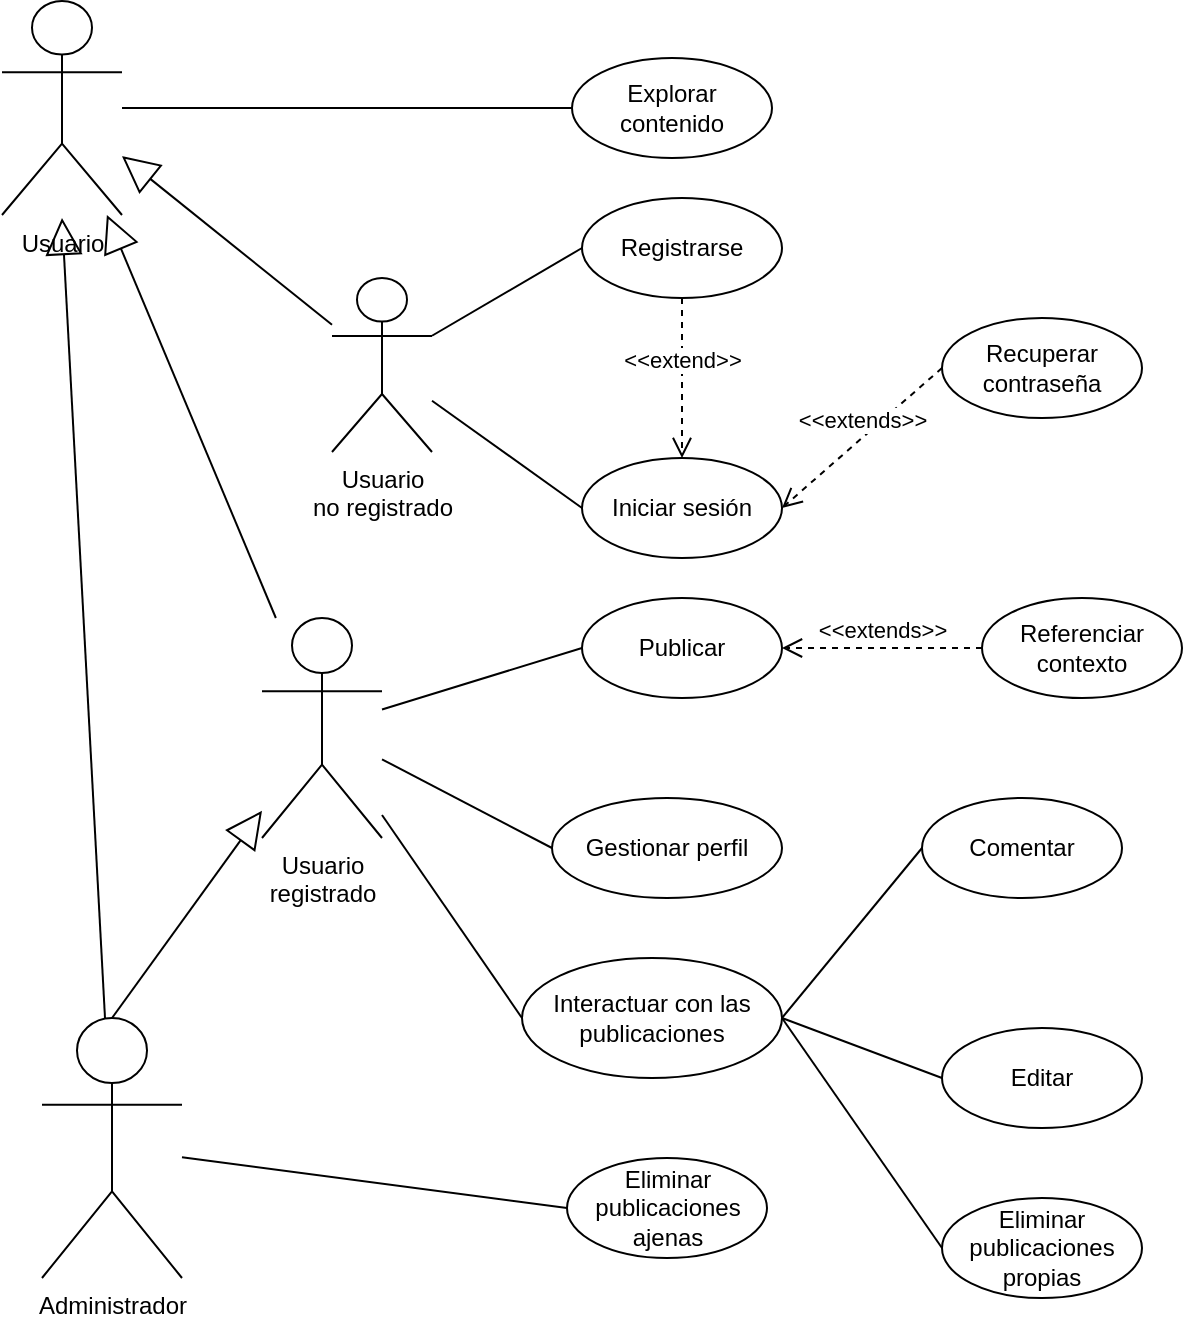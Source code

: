 <mxfile version="26.2.4">
  <diagram name="Página-1" id="7bljCttjSE_ZduePupPO">
    <mxGraphModel dx="1251" dy="576" grid="1" gridSize="10" guides="1" tooltips="1" connect="1" arrows="1" fold="1" page="1" pageScale="1" pageWidth="827" pageHeight="1169" math="0" shadow="0">
      <root>
        <mxCell id="0" />
        <mxCell id="1" parent="0" />
        <mxCell id="22" value="" style="curved=1;startArrow=none;endArrow=block;exitX=0.99;exitY=0.57;entryX=0.36;entryY=-0.01;" parent="1" edge="1">
          <mxGeometry relative="1" as="geometry">
            <Array as="points">
              <mxPoint x="364" y="280" />
              <mxPoint x="418" y="280" />
            </Array>
            <mxPoint x="577.377" y="141.716" as="sourcePoint" />
          </mxGeometry>
        </mxCell>
        <mxCell id="23" value="" style="curved=1;startArrow=none;endArrow=block;exitX=0.82;exitY=0;entryX=0;entryY=0.49;" parent="1" edge="1">
          <mxGeometry relative="1" as="geometry">
            <Array as="points">
              <mxPoint x="364" y="138" />
            </Array>
            <mxPoint x="562.616" y="113.087" as="sourcePoint" />
          </mxGeometry>
        </mxCell>
        <mxCell id="26" value="" style="curved=1;startArrow=none;endArrow=block;exitX=0.99;exitY=0.69;entryX=0.44;entryY=0.01;" parent="1" edge="1">
          <mxGeometry relative="1" as="geometry">
            <Array as="points">
              <mxPoint x="364" y="300" />
              <mxPoint x="418" y="300" />
            </Array>
            <mxPoint x="575.694" y="149.252" as="sourcePoint" />
          </mxGeometry>
        </mxCell>
        <mxCell id="29" value="" style="curved=1;startArrow=none;endArrow=block;exitX=0.75;exitY=1;entryX=0.46;entryY=0;" parent="1" edge="1">
          <mxGeometry relative="1" as="geometry">
            <Array as="points">
              <mxPoint x="364" y="320" />
              <mxPoint x="418" y="320" />
            </Array>
            <mxPoint x="559.207" y="55.356" as="sourcePoint" />
          </mxGeometry>
        </mxCell>
        <mxCell id="31" value="" style="curved=1;startArrow=none;endArrow=block;exitX=0.99;exitY=0.71;entryX=0.39;entryY=0;" parent="1" edge="1">
          <mxGeometry relative="1" as="geometry">
            <Array as="points">
              <mxPoint x="364" y="193" />
              <mxPoint x="857" y="193" />
            </Array>
            <mxPoint x="574.724" y="38.581" as="sourcePoint" />
          </mxGeometry>
        </mxCell>
        <mxCell id="qCNo01SNKq6QyHZmtWmA-31" value="Usuario&lt;div&gt;no&amp;nbsp;&lt;span style=&quot;background-color: transparent; color: light-dark(rgb(0, 0, 0), rgb(255, 255, 255));&quot;&gt;registrado&lt;/span&gt;&lt;/div&gt;" style="shape=umlActor;verticalLabelPosition=bottom;verticalAlign=top;html=1;outlineConnect=0;" parent="1" vertex="1">
          <mxGeometry x="225" y="350" width="50" height="87" as="geometry" />
        </mxCell>
        <mxCell id="wp9TlNlraOxQVLOvNRbi-34" value="Iniciar sesión" style="ellipse;whiteSpace=wrap;html=1;" parent="1" vertex="1">
          <mxGeometry x="350" y="440" width="100" height="50" as="geometry" />
        </mxCell>
        <mxCell id="wp9TlNlraOxQVLOvNRbi-37" value="&lt;p data-pm-slice=&quot;1 1 [&amp;quot;ordered_list&amp;quot;,{&amp;quot;spread&amp;quot;:true,&amp;quot;startingNumber&amp;quot;:1,&amp;quot;start&amp;quot;:56,&amp;quot;end&amp;quot;:478},&amp;quot;regular_list_item&amp;quot;,{&amp;quot;start&amp;quot;:56,&amp;quot;end&amp;quot;:147},&amp;quot;list&amp;quot;,{&amp;quot;spread&amp;quot;:false,&amp;quot;start&amp;quot;:88,&amp;quot;end&amp;quot;:147},&amp;quot;regular_list_item&amp;quot;,{&amp;quot;start&amp;quot;:88,&amp;quot;end&amp;quot;:101}]&quot;&gt;Registrarse&lt;/p&gt;" style="ellipse;whiteSpace=wrap;html=1;" parent="1" vertex="1">
          <mxGeometry x="350" y="310" width="100" height="50" as="geometry" />
        </mxCell>
        <mxCell id="wp9TlNlraOxQVLOvNRbi-39" value="Comentar" style="ellipse;whiteSpace=wrap;html=1;" parent="1" vertex="1">
          <mxGeometry x="520" y="610" width="100" height="50" as="geometry" />
        </mxCell>
        <mxCell id="wp9TlNlraOxQVLOvNRbi-41" value="Interactuar con las publicaciones" style="ellipse;whiteSpace=wrap;html=1;" parent="1" vertex="1">
          <mxGeometry x="320" y="690" width="130" height="60" as="geometry" />
        </mxCell>
        <mxCell id="wp9TlNlraOxQVLOvNRbi-45" value="&lt;p data-pm-slice=&quot;1 1 [&amp;quot;ordered_list&amp;quot;,{&amp;quot;spread&amp;quot;:true,&amp;quot;startingNumber&amp;quot;:1,&amp;quot;start&amp;quot;:56,&amp;quot;end&amp;quot;:478},&amp;quot;regular_list_item&amp;quot;,{&amp;quot;start&amp;quot;:56,&amp;quot;end&amp;quot;:147},&amp;quot;list&amp;quot;,{&amp;quot;spread&amp;quot;:false,&amp;quot;start&amp;quot;:88,&amp;quot;end&amp;quot;:147},&amp;quot;regular_list_item&amp;quot;,{&amp;quot;start&amp;quot;:125,&amp;quot;end&amp;quot;:147}]&quot;&gt;Recuperar contraseña&lt;/p&gt;" style="ellipse;whiteSpace=wrap;html=1;" parent="1" vertex="1">
          <mxGeometry x="530" y="370" width="100" height="50" as="geometry" />
        </mxCell>
        <mxCell id="sT7XNNBiZ8bP1vPra6IX-31" value="&amp;lt;&amp;lt;extends&amp;gt;&amp;gt;" style="html=1;verticalAlign=bottom;endArrow=open;dashed=1;endSize=8;curved=0;rounded=0;exitX=0;exitY=0.5;exitDx=0;exitDy=0;entryX=1;entryY=0.5;entryDx=0;entryDy=0;" edge="1" parent="1" source="wp9TlNlraOxQVLOvNRbi-45" target="wp9TlNlraOxQVLOvNRbi-34">
          <mxGeometry relative="1" as="geometry">
            <mxPoint x="750" y="410" as="sourcePoint" />
            <mxPoint x="600" y="410" as="targetPoint" />
          </mxGeometry>
        </mxCell>
        <mxCell id="sT7XNNBiZ8bP1vPra6IX-34" value="Usuario&lt;div&gt;registrado&lt;/div&gt;" style="shape=umlActor;verticalLabelPosition=bottom;verticalAlign=top;html=1;outlineConnect=0;" vertex="1" parent="1">
          <mxGeometry x="190" y="520" width="60" height="110" as="geometry" />
        </mxCell>
        <mxCell id="sT7XNNBiZ8bP1vPra6IX-39" value="&amp;lt;&amp;lt;extend&amp;gt;&amp;gt;" style="html=1;verticalAlign=bottom;endArrow=open;dashed=1;endSize=8;curved=0;rounded=0;exitX=0.5;exitY=1;exitDx=0;exitDy=0;entryX=0.5;entryY=0;entryDx=0;entryDy=0;" edge="1" parent="1" source="wp9TlNlraOxQVLOvNRbi-37" target="wp9TlNlraOxQVLOvNRbi-34">
          <mxGeometry relative="1" as="geometry">
            <mxPoint x="400" y="440" as="sourcePoint" />
            <mxPoint x="350" y="380" as="targetPoint" />
          </mxGeometry>
        </mxCell>
        <mxCell id="sT7XNNBiZ8bP1vPra6IX-40" value="&lt;p data-pm-slice=&quot;1 1 [&amp;quot;ordered_list&amp;quot;,{&amp;quot;spread&amp;quot;:true,&amp;quot;startingNumber&amp;quot;:1,&amp;quot;start&amp;quot;:56,&amp;quot;end&amp;quot;:478},&amp;quot;regular_list_item&amp;quot;,{&amp;quot;start&amp;quot;:56,&amp;quot;end&amp;quot;:147},&amp;quot;list&amp;quot;,{&amp;quot;spread&amp;quot;:false,&amp;quot;start&amp;quot;:88,&amp;quot;end&amp;quot;:147},&amp;quot;regular_list_item&amp;quot;,{&amp;quot;start&amp;quot;:88,&amp;quot;end&amp;quot;:101}]&quot;&gt;Explorar contenido&lt;/p&gt;" style="ellipse;whiteSpace=wrap;html=1;" vertex="1" parent="1">
          <mxGeometry x="345" y="240" width="100" height="50" as="geometry" />
        </mxCell>
        <mxCell id="sT7XNNBiZ8bP1vPra6IX-42" value="&lt;p data-pm-slice=&quot;1 1 [&amp;quot;ordered_list&amp;quot;,{&amp;quot;spread&amp;quot;:true,&amp;quot;startingNumber&amp;quot;:1,&amp;quot;start&amp;quot;:56,&amp;quot;end&amp;quot;:478},&amp;quot;regular_list_item&amp;quot;,{&amp;quot;start&amp;quot;:56,&amp;quot;end&amp;quot;:147},&amp;quot;list&amp;quot;,{&amp;quot;spread&amp;quot;:false,&amp;quot;start&amp;quot;:88,&amp;quot;end&amp;quot;:147},&amp;quot;regular_list_item&amp;quot;,{&amp;quot;start&amp;quot;:88,&amp;quot;end&amp;quot;:101}]&quot;&gt;Publicar&lt;/p&gt;" style="ellipse;whiteSpace=wrap;html=1;" vertex="1" parent="1">
          <mxGeometry x="350" y="510" width="100" height="50" as="geometry" />
        </mxCell>
        <mxCell id="sT7XNNBiZ8bP1vPra6IX-51" value="Administrador" style="shape=umlActor;verticalLabelPosition=bottom;verticalAlign=top;html=1;outlineConnect=0;" vertex="1" parent="1">
          <mxGeometry x="80" y="720" width="70" height="130" as="geometry" />
        </mxCell>
        <mxCell id="sT7XNNBiZ8bP1vPra6IX-52" value="Usuario" style="shape=umlActor;verticalLabelPosition=bottom;verticalAlign=top;html=1;outlineConnect=0;" vertex="1" parent="1">
          <mxGeometry x="60" y="211.5" width="60" height="107" as="geometry" />
        </mxCell>
        <mxCell id="sT7XNNBiZ8bP1vPra6IX-53" value="" style="endArrow=block;endSize=16;endFill=0;html=1;rounded=0;" edge="1" parent="1" source="qCNo01SNKq6QyHZmtWmA-31" target="sT7XNNBiZ8bP1vPra6IX-52">
          <mxGeometry width="160" relative="1" as="geometry">
            <mxPoint x="170" y="450" as="sourcePoint" />
            <mxPoint x="330" y="450" as="targetPoint" />
          </mxGeometry>
        </mxCell>
        <mxCell id="sT7XNNBiZ8bP1vPra6IX-54" value="" style="endArrow=block;endSize=16;endFill=0;html=1;rounded=0;" edge="1" parent="1" source="sT7XNNBiZ8bP1vPra6IX-34" target="sT7XNNBiZ8bP1vPra6IX-52">
          <mxGeometry width="160" relative="1" as="geometry">
            <mxPoint x="230" y="396" as="sourcePoint" />
            <mxPoint x="160" y="520" as="targetPoint" />
          </mxGeometry>
        </mxCell>
        <mxCell id="sT7XNNBiZ8bP1vPra6IX-57" value="" style="endArrow=none;html=1;rounded=0;entryX=0;entryY=0.5;entryDx=0;entryDy=0;" edge="1" parent="1" source="sT7XNNBiZ8bP1vPra6IX-52" target="sT7XNNBiZ8bP1vPra6IX-40">
          <mxGeometry width="50" height="50" relative="1" as="geometry">
            <mxPoint x="390" y="430" as="sourcePoint" />
            <mxPoint x="440" y="380" as="targetPoint" />
          </mxGeometry>
        </mxCell>
        <mxCell id="sT7XNNBiZ8bP1vPra6IX-59" value="" style="endArrow=none;html=1;rounded=0;entryX=0;entryY=0.5;entryDx=0;entryDy=0;" edge="1" parent="1" source="qCNo01SNKq6QyHZmtWmA-31" target="wp9TlNlraOxQVLOvNRbi-37">
          <mxGeometry width="50" height="50" relative="1" as="geometry">
            <mxPoint x="310" y="320" as="sourcePoint" />
            <mxPoint x="350" y="355" as="targetPoint" />
          </mxGeometry>
        </mxCell>
        <mxCell id="sT7XNNBiZ8bP1vPra6IX-60" value="" style="endArrow=none;html=1;rounded=0;entryX=0;entryY=0.5;entryDx=0;entryDy=0;" edge="1" parent="1" source="qCNo01SNKq6QyHZmtWmA-31" target="wp9TlNlraOxQVLOvNRbi-34">
          <mxGeometry width="50" height="50" relative="1" as="geometry">
            <mxPoint x="280" y="379" as="sourcePoint" />
            <mxPoint x="360" y="365" as="targetPoint" />
          </mxGeometry>
        </mxCell>
        <mxCell id="sT7XNNBiZ8bP1vPra6IX-63" value="" style="endArrow=none;html=1;rounded=0;entryX=0;entryY=0.5;entryDx=0;entryDy=0;" edge="1" parent="1" source="sT7XNNBiZ8bP1vPra6IX-34" target="sT7XNNBiZ8bP1vPra6IX-42">
          <mxGeometry width="50" height="50" relative="1" as="geometry">
            <mxPoint x="300" y="560" as="sourcePoint" />
            <mxPoint x="380" y="630" as="targetPoint" />
          </mxGeometry>
        </mxCell>
        <mxCell id="sT7XNNBiZ8bP1vPra6IX-64" value="" style="endArrow=none;html=1;rounded=0;entryX=0;entryY=0.5;entryDx=0;entryDy=0;" edge="1" parent="1" source="sT7XNNBiZ8bP1vPra6IX-34" target="wp9TlNlraOxQVLOvNRbi-41">
          <mxGeometry width="50" height="50" relative="1" as="geometry">
            <mxPoint x="290" y="565" as="sourcePoint" />
            <mxPoint x="350" y="600" as="targetPoint" />
          </mxGeometry>
        </mxCell>
        <mxCell id="sT7XNNBiZ8bP1vPra6IX-66" value="" style="endArrow=block;endSize=16;endFill=0;html=1;rounded=0;exitX=0.5;exitY=0;exitDx=0;exitDy=0;exitPerimeter=0;" edge="1" parent="1" source="sT7XNNBiZ8bP1vPra6IX-51" target="sT7XNNBiZ8bP1vPra6IX-34">
          <mxGeometry width="160" relative="1" as="geometry">
            <mxPoint x="350" y="710" as="sourcePoint" />
            <mxPoint x="220" y="691" as="targetPoint" />
          </mxGeometry>
        </mxCell>
        <mxCell id="sT7XNNBiZ8bP1vPra6IX-67" value="" style="endArrow=block;endSize=16;endFill=0;html=1;rounded=0;" edge="1" parent="1" source="sT7XNNBiZ8bP1vPra6IX-51">
          <mxGeometry width="160" relative="1" as="geometry">
            <mxPoint x="217" y="540" as="sourcePoint" />
            <mxPoint x="90" y="320" as="targetPoint" />
          </mxGeometry>
        </mxCell>
        <mxCell id="sT7XNNBiZ8bP1vPra6IX-68" value="Gestionar perfil" style="ellipse;whiteSpace=wrap;html=1;" vertex="1" parent="1">
          <mxGeometry x="335" y="610" width="115" height="50" as="geometry" />
        </mxCell>
        <mxCell id="sT7XNNBiZ8bP1vPra6IX-69" value="" style="endArrow=none;html=1;rounded=0;entryX=0;entryY=0.5;entryDx=0;entryDy=0;" edge="1" parent="1" target="sT7XNNBiZ8bP1vPra6IX-68" source="sT7XNNBiZ8bP1vPra6IX-34">
          <mxGeometry width="50" height="50" relative="1" as="geometry">
            <mxPoint x="255" y="664" as="sourcePoint" />
            <mxPoint x="355" y="680" as="targetPoint" />
          </mxGeometry>
        </mxCell>
        <mxCell id="sT7XNNBiZ8bP1vPra6IX-74" value="" style="endArrow=none;html=1;rounded=0;entryX=0;entryY=0.5;entryDx=0;entryDy=0;exitX=1;exitY=0.5;exitDx=0;exitDy=0;" edge="1" parent="1" source="wp9TlNlraOxQVLOvNRbi-41" target="wp9TlNlraOxQVLOvNRbi-39">
          <mxGeometry width="50" height="50" relative="1" as="geometry">
            <mxPoint x="460" y="625" as="sourcePoint" />
            <mxPoint x="580" y="660" as="targetPoint" />
          </mxGeometry>
        </mxCell>
        <mxCell id="sT7XNNBiZ8bP1vPra6IX-78" value="Referenciar contexto" style="ellipse;whiteSpace=wrap;html=1;" vertex="1" parent="1">
          <mxGeometry x="550" y="510" width="100" height="50" as="geometry" />
        </mxCell>
        <mxCell id="sT7XNNBiZ8bP1vPra6IX-80" value="&amp;lt;&amp;lt;extends&amp;gt;&amp;gt;" style="html=1;verticalAlign=bottom;endArrow=open;dashed=1;endSize=8;curved=0;rounded=0;entryX=1;entryY=0.5;entryDx=0;entryDy=0;exitX=0;exitY=0.5;exitDx=0;exitDy=0;" edge="1" parent="1" source="sT7XNNBiZ8bP1vPra6IX-78" target="sT7XNNBiZ8bP1vPra6IX-42">
          <mxGeometry x="0.008" relative="1" as="geometry">
            <mxPoint x="570" y="470" as="sourcePoint" />
            <mxPoint x="490" y="580" as="targetPoint" />
            <mxPoint as="offset" />
          </mxGeometry>
        </mxCell>
        <mxCell id="sT7XNNBiZ8bP1vPra6IX-81" value="Editar" style="ellipse;whiteSpace=wrap;html=1;" vertex="1" parent="1">
          <mxGeometry x="530" y="725" width="100" height="50" as="geometry" />
        </mxCell>
        <mxCell id="sT7XNNBiZ8bP1vPra6IX-82" value="" style="endArrow=none;html=1;rounded=0;entryX=0;entryY=0.5;entryDx=0;entryDy=0;exitX=1;exitY=0.5;exitDx=0;exitDy=0;" edge="1" parent="1" target="sT7XNNBiZ8bP1vPra6IX-81" source="wp9TlNlraOxQVLOvNRbi-41">
          <mxGeometry width="50" height="50" relative="1" as="geometry">
            <mxPoint x="470" y="850" as="sourcePoint" />
            <mxPoint x="600" y="760" as="targetPoint" />
          </mxGeometry>
        </mxCell>
        <mxCell id="sT7XNNBiZ8bP1vPra6IX-83" value="Eliminar publicaciones propias" style="ellipse;whiteSpace=wrap;html=1;" vertex="1" parent="1">
          <mxGeometry x="530" y="810" width="100" height="50" as="geometry" />
        </mxCell>
        <mxCell id="sT7XNNBiZ8bP1vPra6IX-84" value="" style="endArrow=none;html=1;rounded=0;exitX=1;exitY=0.5;exitDx=0;exitDy=0;entryX=0;entryY=0.5;entryDx=0;entryDy=0;" edge="1" parent="1" target="sT7XNNBiZ8bP1vPra6IX-83" source="wp9TlNlraOxQVLOvNRbi-41">
          <mxGeometry width="50" height="50" relative="1" as="geometry">
            <mxPoint x="450" y="790" as="sourcePoint" />
            <mxPoint x="490" y="850" as="targetPoint" />
          </mxGeometry>
        </mxCell>
        <mxCell id="sT7XNNBiZ8bP1vPra6IX-86" value="Eliminar publicaciones ajenas" style="ellipse;whiteSpace=wrap;html=1;" vertex="1" parent="1">
          <mxGeometry x="342.5" y="790" width="100" height="50" as="geometry" />
        </mxCell>
        <mxCell id="sT7XNNBiZ8bP1vPra6IX-87" value="" style="endArrow=none;html=1;rounded=0;entryX=0;entryY=0.5;entryDx=0;entryDy=0;" edge="1" parent="1" target="sT7XNNBiZ8bP1vPra6IX-86" source="sT7XNNBiZ8bP1vPra6IX-51">
          <mxGeometry width="50" height="50" relative="1" as="geometry">
            <mxPoint x="340" y="750" as="sourcePoint" />
            <mxPoint x="420" y="885" as="targetPoint" />
          </mxGeometry>
        </mxCell>
      </root>
    </mxGraphModel>
  </diagram>
</mxfile>
